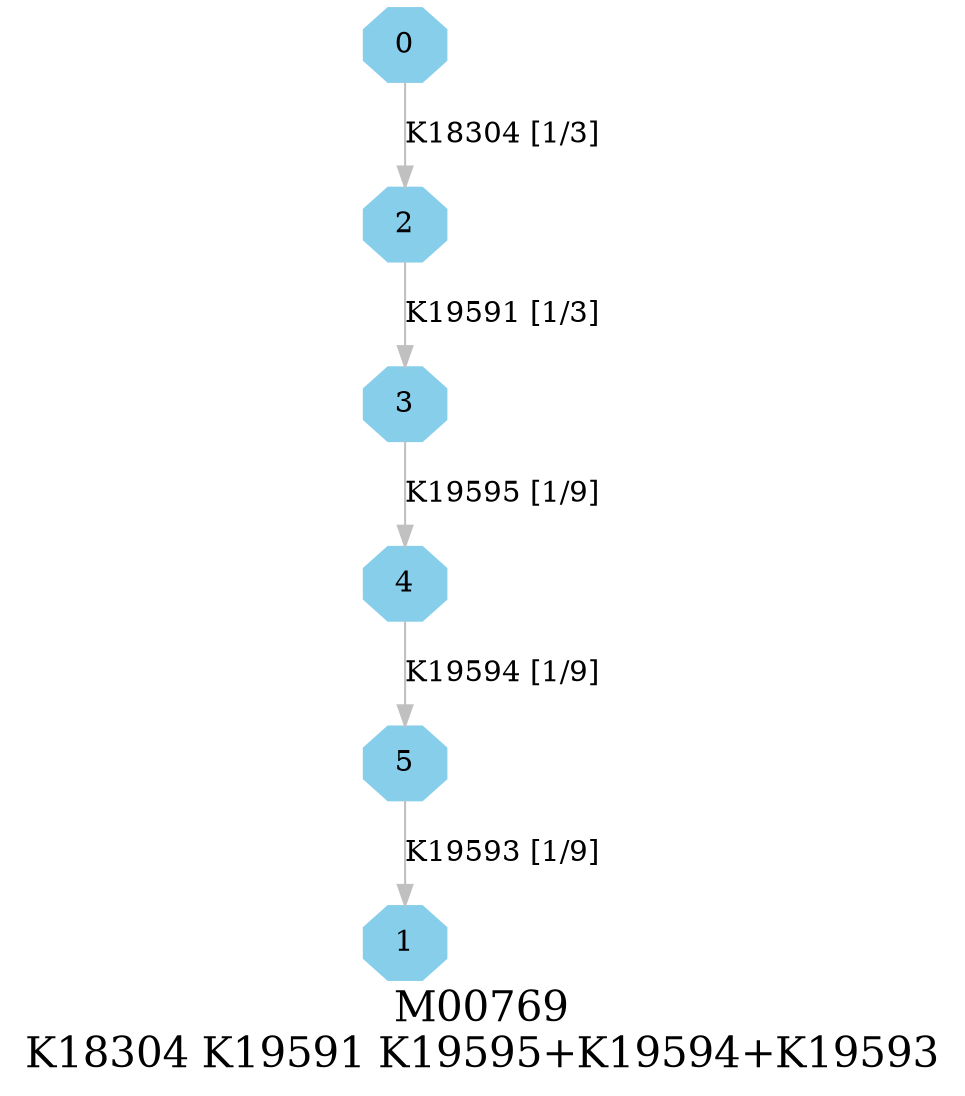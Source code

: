digraph G {
graph [label="M00769
K18304 K19591 K19595+K19594+K19593",fontsize=20];
node [shape=box,style=filled];
edge [len=3,color=grey];
{node [width=.3,height=.3,shape=octagon,style=filled,color=skyblue] 0 1 2 3 4 5 }
0 -> 2 [label="K18304 [1/3]"];
2 -> 3 [label="K19591 [1/3]"];
3 -> 4 [label="K19595 [1/9]"];
4 -> 5 [label="K19594 [1/9]"];
5 -> 1 [label="K19593 [1/9]"];
}